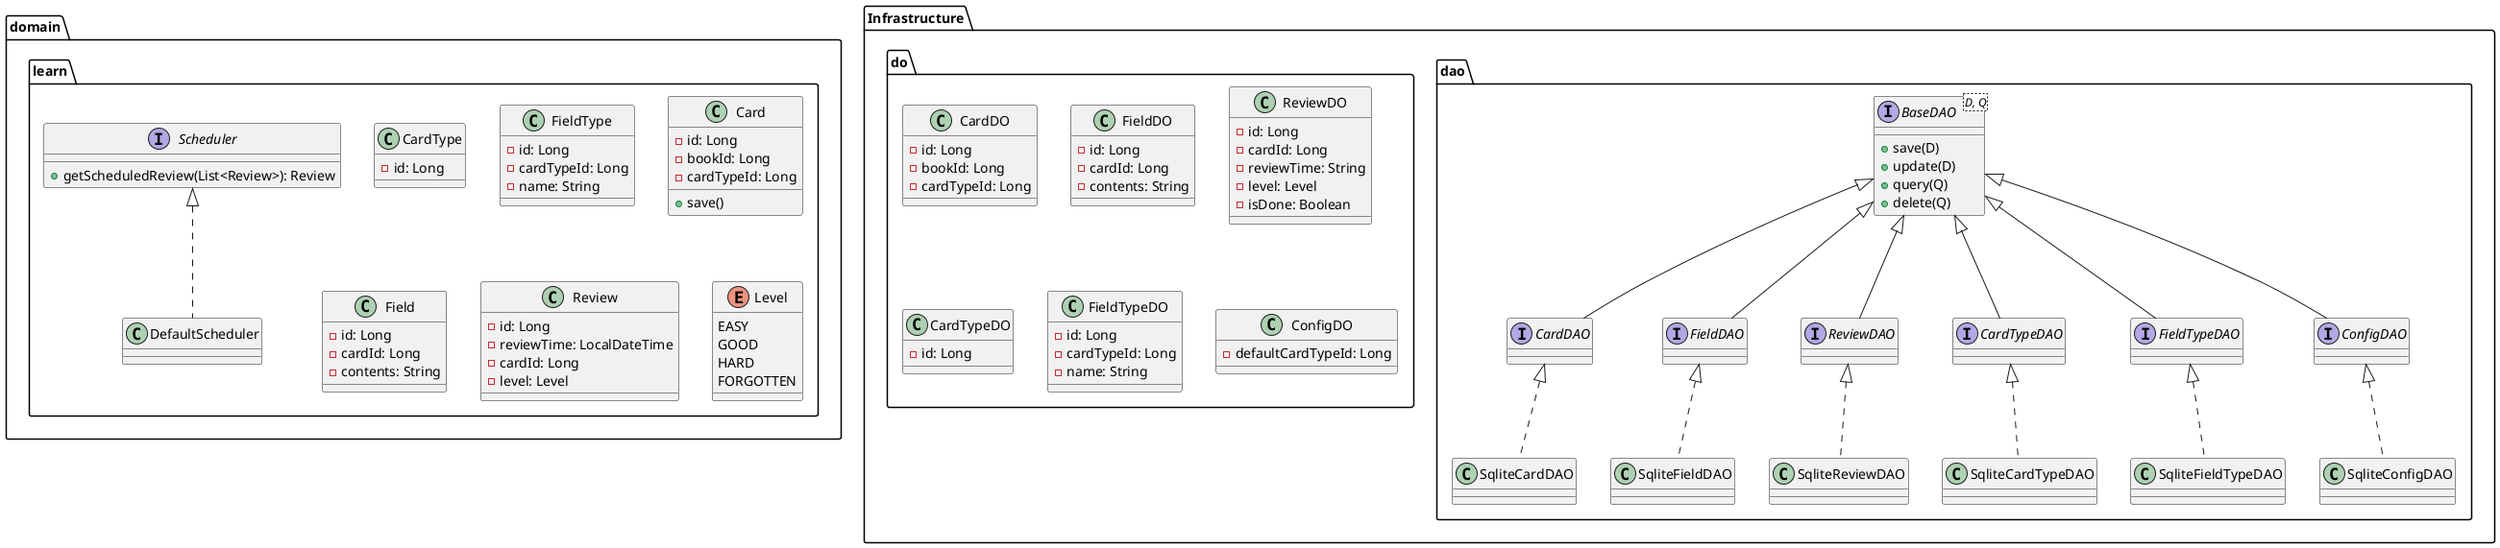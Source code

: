 @startuml My Vocabulary
package domain {
    package learn {
        class CardType {
            - id: Long
        }
        class FieldType {
            - id: Long
            - cardTypeId: Long
            - name: String
        }
        class Card {
            - id: Long
            - bookId: Long
            - cardTypeId: Long
            + save()
        }
        class Field {
            - id: Long
            - cardId: Long
            - contents: String
        }
        class Review {
            - id: Long
            - reviewTime: LocalDateTime
            - cardId: Long
            - level: Level
        }
        interface Scheduler {
            + getScheduledReview(List<Review>): Review
        }
        class DefaultScheduler implements Scheduler {
        }
        enum Level {
            EASY
            GOOD
            HARD
            FORGOTTEN
        }
    }
}

package Infrastructure {
  package dao {
      interface BaseDAO<D, Q> {
          + save(D)
          + update(D)
          + query(Q)
          + delete(Q)
      }
      interface CardDAO extends BaseDAO {
      }
      interface FieldDAO extends BaseDAO {
      }
      interface ReviewDAO extends BaseDAO {
      }
      interface CardTypeDAO extends BaseDAO {
      }
      interface FieldTypeDAO extends BaseDAO {
      }
      interface ConfigDAO extends BaseDAO {
      }
      class SqliteCardDAO implements CardDAO
      class SqliteFieldDAO implements FieldDAO
      class SqliteReviewDAO implements ReviewDAO
      class SqliteCardTypeDAO implements CardTypeDAO
      class SqliteFieldTypeDAO implements FieldTypeDAO
      class SqliteConfigDAO implements ConfigDAO
  }
  package do {
      class CardDO {
          - id: Long
          - bookId: Long
          - cardTypeId: Long
      }
      class FieldDO {
          - id: Long
          - cardId: Long
          - contents: String
      }
      class ReviewDO {
          - id: Long
          - cardId: Long
          - reviewTime: String
          - level: Level
          - isDone: Boolean
      }
      class CardTypeDO {
          - id: Long
      }
      class FieldTypeDO {
          - id: Long
          - cardTypeId: Long
          - name: String
      }
      class ConfigDO {
          - defaultCardTypeId: Long
      }
  }
}
@enduml